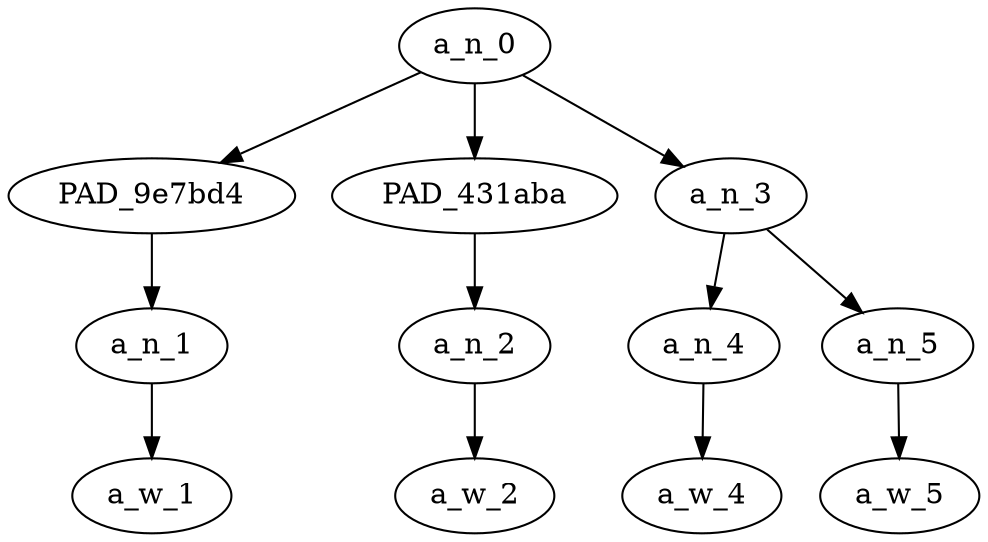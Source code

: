 strict digraph "" {
	a_n_0	[div_dir=1,
		index=0,
		level=3,
		pos="1.1666666666666667,3!",
		text_span="[0, 1, 2, 3]",
		value=0.99999999];
	PAD_9e7bd4	[div_dir=-1,
		index=0,
		level=2,
		pos="0.0,2!",
		text_span="[0]",
		value=0.14029257];
	a_n_0 -> PAD_9e7bd4;
	PAD_431aba	[div_dir=1,
		index=1,
		level=2,
		pos="1.0,2!",
		text_span="[1]",
		value=0.11707184];
	a_n_0 -> PAD_431aba;
	a_n_3	[div_dir=1,
		index=2,
		level=2,
		pos="2.5,2!",
		text_span="[2, 3]",
		value=0.74118884];
	a_n_0 -> a_n_3;
	a_n_1	[div_dir=-1,
		index=0,
		level=1,
		pos="0.0,1!",
		text_span="[0]",
		value=0.14029257];
	PAD_9e7bd4 -> a_n_1;
	a_w_1	[div_dir=0,
		index=0,
		level=0,
		pos="0,0!",
		text_span="[0]",
		value="<user>"];
	a_n_1 -> a_w_1;
	a_n_2	[div_dir=1,
		index=1,
		level=1,
		pos="1.0,1!",
		text_span="[1]",
		value=0.11707184];
	PAD_431aba -> a_n_2;
	a_w_2	[div_dir=0,
		index=1,
		level=0,
		pos="1,0!",
		text_span="[1]",
		value=i];
	a_n_2 -> a_w_2;
	a_n_4	[div_dir=1,
		index=2,
		level=1,
		pos="2.0,1!",
		text_span="[2]",
		value=0.21887874];
	a_n_3 -> a_n_4;
	a_n_5	[div_dir=1,
		index=3,
		level=1,
		pos="3.0,1!",
		text_span="[3]",
		value=0.52086637];
	a_n_3 -> a_n_5;
	a_w_4	[div_dir=0,
		index=2,
		level=0,
		pos="2,0!",
		text_span="[2]",
		value=hate];
	a_n_4 -> a_w_4;
	a_w_5	[div_dir=0,
		index=3,
		level=0,
		pos="3,0!",
		text_span="[3]",
		value=caucasians];
	a_n_5 -> a_w_5;
}
